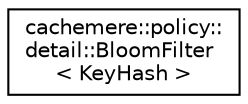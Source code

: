 digraph "Graphical Class Hierarchy"
{
 // LATEX_PDF_SIZE
  edge [fontname="Helvetica",fontsize="10",labelfontname="Helvetica",labelfontsize="10"];
  node [fontname="Helvetica",fontsize="10",shape=record];
  rankdir="LR";
  Node0 [label="cachemere::policy::\ldetail::BloomFilter\l\< KeyHash \>",height=0.2,width=0.4,color="black", fillcolor="white", style="filled",URL="$classcachemere_1_1policy_1_1detail_1_1BloomFilter.html",tooltip=" "];
}
